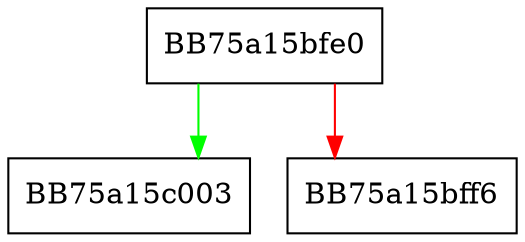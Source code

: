 digraph lua_mp_getfilesize {
  node [shape="box"];
  graph [splines=ortho];
  BB75a15bfe0 -> BB75a15c003 [color="green"];
  BB75a15bfe0 -> BB75a15bff6 [color="red"];
}